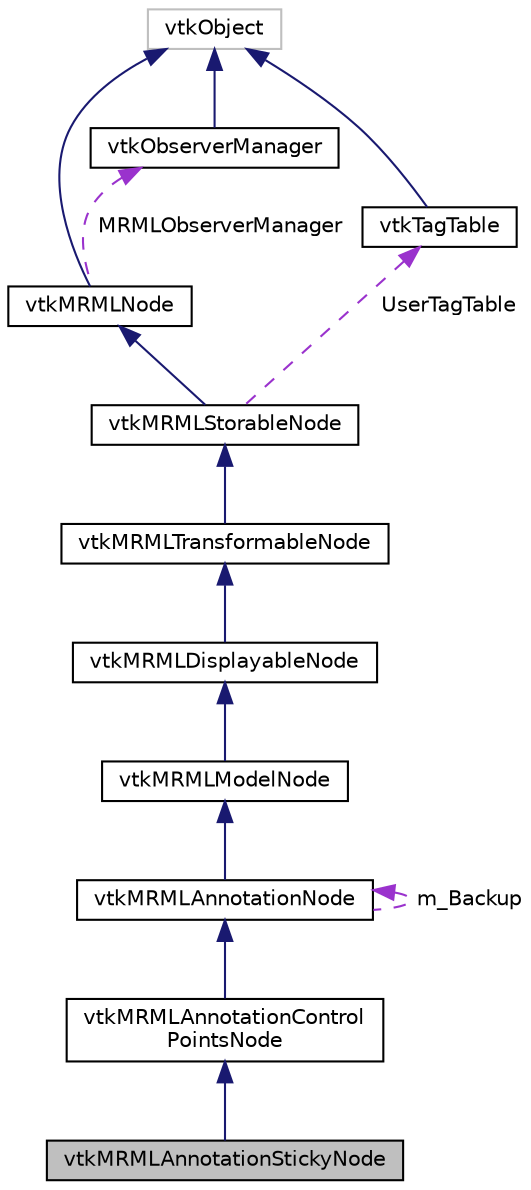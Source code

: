digraph "vtkMRMLAnnotationStickyNode"
{
  bgcolor="transparent";
  edge [fontname="Helvetica",fontsize="10",labelfontname="Helvetica",labelfontsize="10"];
  node [fontname="Helvetica",fontsize="10",shape=record];
  Node9 [label="vtkMRMLAnnotationStickyNode",height=0.2,width=0.4,color="black", fillcolor="grey75", style="filled", fontcolor="black"];
  Node10 -> Node9 [dir="back",color="midnightblue",fontsize="10",style="solid",fontname="Helvetica"];
  Node10 [label="vtkMRMLAnnotationControl\lPointsNode",height=0.2,width=0.4,color="black",URL="$classvtkMRMLAnnotationControlPointsNode.html"];
  Node11 -> Node10 [dir="back",color="midnightblue",fontsize="10",style="solid",fontname="Helvetica"];
  Node11 [label="vtkMRMLAnnotationNode",height=0.2,width=0.4,color="black",URL="$classvtkMRMLAnnotationNode.html"];
  Node12 -> Node11 [dir="back",color="midnightblue",fontsize="10",style="solid",fontname="Helvetica"];
  Node12 [label="vtkMRMLModelNode",height=0.2,width=0.4,color="black",URL="$classvtkMRMLModelNode.html",tooltip="MRML node to represent a 3D surface model. "];
  Node13 -> Node12 [dir="back",color="midnightblue",fontsize="10",style="solid",fontname="Helvetica"];
  Node13 [label="vtkMRMLDisplayableNode",height=0.2,width=0.4,color="black",URL="$classvtkMRMLDisplayableNode.html"];
  Node14 -> Node13 [dir="back",color="midnightblue",fontsize="10",style="solid",fontname="Helvetica"];
  Node14 [label="vtkMRMLTransformableNode",height=0.2,width=0.4,color="black",URL="$classvtkMRMLTransformableNode.html",tooltip="MRML node for representing a node with a tranform. "];
  Node15 -> Node14 [dir="back",color="midnightblue",fontsize="10",style="solid",fontname="Helvetica"];
  Node15 [label="vtkMRMLStorableNode",height=0.2,width=0.4,color="black",URL="$classvtkMRMLStorableNode.html",tooltip="MRML node to represent a 3D surface model. "];
  Node16 -> Node15 [dir="back",color="midnightblue",fontsize="10",style="solid",fontname="Helvetica"];
  Node16 [label="vtkMRMLNode",height=0.2,width=0.4,color="black",URL="$classvtkMRMLNode.html",tooltip="Abstract Superclass for all specific types of MRML nodes. "];
  Node17 -> Node16 [dir="back",color="midnightblue",fontsize="10",style="solid",fontname="Helvetica"];
  Node17 [label="vtkObject",height=0.2,width=0.4,color="grey75"];
  Node18 -> Node16 [dir="back",color="darkorchid3",fontsize="10",style="dashed",label=" MRMLObserverManager" ,fontname="Helvetica"];
  Node18 [label="vtkObserverManager",height=0.2,width=0.4,color="black",URL="$classvtkObserverManager.html",tooltip="Manages adding and deleting of obserevers with events. "];
  Node17 -> Node18 [dir="back",color="midnightblue",fontsize="10",style="solid",fontname="Helvetica"];
  Node19 -> Node15 [dir="back",color="darkorchid3",fontsize="10",style="dashed",label=" UserTagTable" ,fontname="Helvetica"];
  Node19 [label="vtkTagTable",height=0.2,width=0.4,color="black",URL="$classvtkTagTable.html"];
  Node17 -> Node19 [dir="back",color="midnightblue",fontsize="10",style="solid",fontname="Helvetica"];
  Node11 -> Node11 [dir="back",color="darkorchid3",fontsize="10",style="dashed",label=" m_Backup" ,fontname="Helvetica"];
}
